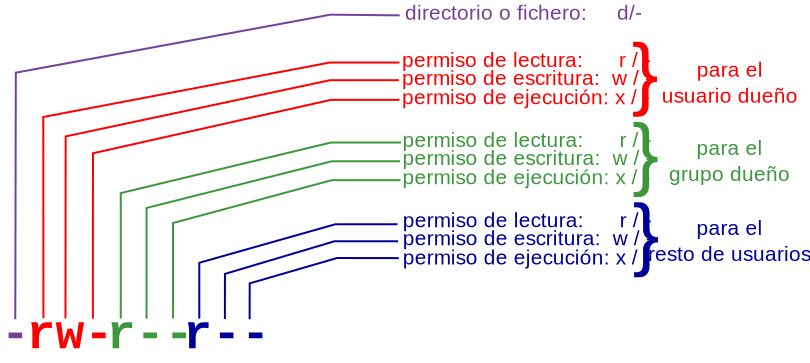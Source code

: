 <?xml version="1.0" encoding="UTF-8"?>
<dia:diagram xmlns:dia="http://www.lysator.liu.se/~alla/dia/">
  <dia:layer name="Fondo" visible="true">
    <dia:object type="Standard - Text" version="1" id="O0">
      <dia:attribute name="obj_pos">
        <dia:point val="8,16"/>
      </dia:attribute>
      <dia:attribute name="obj_bb">
        <dia:rectangle val="7.938,14.116;9.312,17.959"/>
      </dia:attribute>
      <dia:attribute name="text">
        <dia:composite type="text">
          <dia:attribute name="string">
            <dia:string>#-#</dia:string>
          </dia:attribute>
          <dia:attribute name="font">
            <dia:font family="courier new" style="80" name="Courier-Bold"/>
          </dia:attribute>
          <dia:attribute name="height">
            <dia:real val="3"/>
          </dia:attribute>
          <dia:attribute name="pos">
            <dia:point val="8,16"/>
          </dia:attribute>
          <dia:attribute name="color">
            <dia:color val="#764098"/>
          </dia:attribute>
          <dia:attribute name="alignment">
            <dia:enum val="0"/>
          </dia:attribute>
        </dia:composite>
      </dia:attribute>
      <dia:attribute name="valign">
        <dia:enum val="3"/>
      </dia:attribute>
    </dia:object>
    <dia:object type="Standard - Text" version="1" id="O1">
      <dia:attribute name="obj_pos">
        <dia:point val="28.093,10.847"/>
      </dia:attribute>
      <dia:attribute name="obj_bb">
        <dia:rectangle val="28.093,9.96;39.282,11.542"/>
      </dia:attribute>
      <dia:attribute name="text">
        <dia:composite type="text">
          <dia:attribute name="string">
            <dia:string>#permiso de escritura:  w / -#</dia:string>
          </dia:attribute>
          <dia:attribute name="font">
            <dia:font family="arial" style="0" name="Helvetica"/>
          </dia:attribute>
          <dia:attribute name="height">
            <dia:real val="1.3"/>
          </dia:attribute>
          <dia:attribute name="pos">
            <dia:point val="28.093,10.847"/>
          </dia:attribute>
          <dia:attribute name="color">
            <dia:color val="#000099"/>
          </dia:attribute>
          <dia:attribute name="alignment">
            <dia:enum val="0"/>
          </dia:attribute>
        </dia:composite>
      </dia:attribute>
      <dia:attribute name="valign">
        <dia:enum val="3"/>
      </dia:attribute>
    </dia:object>
    <dia:object type="Standard - Text" version="1" id="O2">
      <dia:attribute name="obj_pos">
        <dia:point val="28.093,9.947"/>
      </dia:attribute>
      <dia:attribute name="obj_bb">
        <dia:rectangle val="28.093,9.061;39.174,10.643"/>
      </dia:attribute>
      <dia:attribute name="text">
        <dia:composite type="text">
          <dia:attribute name="string">
            <dia:string>#permiso de lectura:      r / -#</dia:string>
          </dia:attribute>
          <dia:attribute name="font">
            <dia:font family="arial" style="0" name="Helvetica"/>
          </dia:attribute>
          <dia:attribute name="height">
            <dia:real val="1.3"/>
          </dia:attribute>
          <dia:attribute name="pos">
            <dia:point val="28.093,9.947"/>
          </dia:attribute>
          <dia:attribute name="color">
            <dia:color val="#000099"/>
          </dia:attribute>
          <dia:attribute name="alignment">
            <dia:enum val="0"/>
          </dia:attribute>
        </dia:composite>
      </dia:attribute>
      <dia:attribute name="valign">
        <dia:enum val="3"/>
      </dia:attribute>
    </dia:object>
    <dia:object type="Standard - Text" version="1" id="O3">
      <dia:attribute name="obj_pos">
        <dia:point val="28.093,11.811"/>
      </dia:attribute>
      <dia:attribute name="obj_bb">
        <dia:rectangle val="28.093,10.925;39.174,12.507"/>
      </dia:attribute>
      <dia:attribute name="text">
        <dia:composite type="text">
          <dia:attribute name="string">
            <dia:string>#permiso de ejecución: x / -#</dia:string>
          </dia:attribute>
          <dia:attribute name="font">
            <dia:font family="arial" style="0" name="Helvetica"/>
          </dia:attribute>
          <dia:attribute name="height">
            <dia:real val="1.3"/>
          </dia:attribute>
          <dia:attribute name="pos">
            <dia:point val="28.093,11.811"/>
          </dia:attribute>
          <dia:attribute name="color">
            <dia:color val="#000099"/>
          </dia:attribute>
          <dia:attribute name="alignment">
            <dia:enum val="0"/>
          </dia:attribute>
        </dia:composite>
      </dia:attribute>
      <dia:attribute name="valign">
        <dia:enum val="3"/>
      </dia:attribute>
    </dia:object>
    <dia:object type="Standard - PolyLine" version="0" id="O4">
      <dia:attribute name="obj_pos">
        <dia:point val="20.431,14.551"/>
      </dia:attribute>
      <dia:attribute name="obj_bb">
        <dia:rectangle val="20.381,11.438;27.941,14.601"/>
      </dia:attribute>
      <dia:attribute name="poly_points">
        <dia:point val="20.431,14.551"/>
        <dia:point val="20.435,12.756"/>
        <dia:point val="24.8,11.488"/>
        <dia:point val="27.891,11.493"/>
      </dia:attribute>
      <dia:attribute name="line_color">
        <dia:color val="#000099"/>
      </dia:attribute>
    </dia:object>
    <dia:object type="Standard - PolyLine" version="0" id="O5">
      <dia:attribute name="obj_pos">
        <dia:point val="19.195,14.539"/>
      </dia:attribute>
      <dia:attribute name="obj_bb">
        <dia:rectangle val="19.145,10.6;27.907,14.589"/>
      </dia:attribute>
      <dia:attribute name="poly_points">
        <dia:point val="19.195,14.539"/>
        <dia:point val="19.197,12.281"/>
        <dia:point val="24.675,10.65"/>
        <dia:point val="27.857,10.65"/>
      </dia:attribute>
      <dia:attribute name="line_color">
        <dia:color val="#000099"/>
      </dia:attribute>
    </dia:object>
    <dia:object type="Standard - PolyLine" version="0" id="O6">
      <dia:attribute name="obj_pos">
        <dia:point val="17.914,14.519"/>
      </dia:attribute>
      <dia:attribute name="obj_bb">
        <dia:rectangle val="17.864,9.75;27.879,14.569"/>
      </dia:attribute>
      <dia:attribute name="poly_points">
        <dia:point val="17.914,14.519"/>
        <dia:point val="17.916,11.725"/>
        <dia:point val="24.716,9.8"/>
        <dia:point val="27.829,9.8"/>
      </dia:attribute>
      <dia:attribute name="line_color">
        <dia:color val="#000099"/>
      </dia:attribute>
    </dia:object>
    <dia:object type="Standard - Text" version="1" id="O7">
      <dia:attribute name="obj_pos">
        <dia:point val="39.585,11.594"/>
      </dia:attribute>
      <dia:attribute name="obj_bb">
        <dia:rectangle val="39.483,8.189;40.802,14.27"/>
      </dia:attribute>
      <dia:attribute name="text">
        <dia:composite type="text">
          <dia:attribute name="string">
            <dia:string>#}#</dia:string>
          </dia:attribute>
          <dia:attribute name="font">
            <dia:font family="arial" style="0" name="Helvetica"/>
          </dia:attribute>
          <dia:attribute name="height">
            <dia:real val="5"/>
          </dia:attribute>
          <dia:attribute name="pos">
            <dia:point val="39.585,11.594"/>
          </dia:attribute>
          <dia:attribute name="color">
            <dia:color val="#000099"/>
          </dia:attribute>
          <dia:attribute name="alignment">
            <dia:enum val="0"/>
          </dia:attribute>
        </dia:composite>
      </dia:attribute>
      <dia:attribute name="valign">
        <dia:enum val="3"/>
      </dia:attribute>
    </dia:object>
    <dia:object type="Standard - Text" version="1" id="O8">
      <dia:attribute name="obj_pos">
        <dia:point val="44.42,10.34"/>
      </dia:attribute>
      <dia:attribute name="obj_bb">
        <dia:rectangle val="40.784,9.48;48.056,12.283"/>
      </dia:attribute>
      <dia:attribute name="text">
        <dia:composite type="text">
          <dia:attribute name="string">
            <dia:string>#para el
resto de usuarios#</dia:string>
          </dia:attribute>
          <dia:attribute name="font">
            <dia:font family="arial" style="0" name="Helvetica"/>
          </dia:attribute>
          <dia:attribute name="height">
            <dia:real val="1.3"/>
          </dia:attribute>
          <dia:attribute name="pos">
            <dia:point val="44.42,10.34"/>
          </dia:attribute>
          <dia:attribute name="color">
            <dia:color val="#000099"/>
          </dia:attribute>
          <dia:attribute name="alignment">
            <dia:enum val="1"/>
          </dia:attribute>
        </dia:composite>
      </dia:attribute>
      <dia:attribute name="valign">
        <dia:enum val="3"/>
      </dia:attribute>
    </dia:object>
    <dia:object type="Standard - Text" version="1" id="O9">
      <dia:attribute name="obj_pos">
        <dia:point val="28.07,6.839"/>
      </dia:attribute>
      <dia:attribute name="obj_bb">
        <dia:rectangle val="28.07,5.953;39.259,7.535"/>
      </dia:attribute>
      <dia:attribute name="text">
        <dia:composite type="text">
          <dia:attribute name="string">
            <dia:string>#permiso de escritura:  w / -#</dia:string>
          </dia:attribute>
          <dia:attribute name="font">
            <dia:font family="arial" style="0" name="Helvetica"/>
          </dia:attribute>
          <dia:attribute name="height">
            <dia:real val="1.3"/>
          </dia:attribute>
          <dia:attribute name="pos">
            <dia:point val="28.07,6.839"/>
          </dia:attribute>
          <dia:attribute name="color">
            <dia:color val="#3d983d"/>
          </dia:attribute>
          <dia:attribute name="alignment">
            <dia:enum val="0"/>
          </dia:attribute>
        </dia:composite>
      </dia:attribute>
      <dia:attribute name="valign">
        <dia:enum val="3"/>
      </dia:attribute>
    </dia:object>
    <dia:object type="Standard - Text" version="1" id="O10">
      <dia:attribute name="obj_pos">
        <dia:point val="28.07,5.94"/>
      </dia:attribute>
      <dia:attribute name="obj_bb">
        <dia:rectangle val="28.07,5.053;39.152,6.636"/>
      </dia:attribute>
      <dia:attribute name="text">
        <dia:composite type="text">
          <dia:attribute name="string">
            <dia:string>#permiso de lectura:      r / -#</dia:string>
          </dia:attribute>
          <dia:attribute name="font">
            <dia:font family="arial" style="0" name="Helvetica"/>
          </dia:attribute>
          <dia:attribute name="height">
            <dia:real val="1.3"/>
          </dia:attribute>
          <dia:attribute name="pos">
            <dia:point val="28.07,5.94"/>
          </dia:attribute>
          <dia:attribute name="color">
            <dia:color val="#3d983d"/>
          </dia:attribute>
          <dia:attribute name="alignment">
            <dia:enum val="0"/>
          </dia:attribute>
        </dia:composite>
      </dia:attribute>
      <dia:attribute name="valign">
        <dia:enum val="3"/>
      </dia:attribute>
    </dia:object>
    <dia:object type="Standard - Text" version="1" id="O11">
      <dia:attribute name="obj_pos">
        <dia:point val="28.07,7.804"/>
      </dia:attribute>
      <dia:attribute name="obj_bb">
        <dia:rectangle val="28.07,6.917;39.152,8.499"/>
      </dia:attribute>
      <dia:attribute name="text">
        <dia:composite type="text">
          <dia:attribute name="string">
            <dia:string>#permiso de ejecución: x / -#</dia:string>
          </dia:attribute>
          <dia:attribute name="font">
            <dia:font family="arial" style="0" name="Helvetica"/>
          </dia:attribute>
          <dia:attribute name="height">
            <dia:real val="1.3"/>
          </dia:attribute>
          <dia:attribute name="pos">
            <dia:point val="28.07,7.804"/>
          </dia:attribute>
          <dia:attribute name="color">
            <dia:color val="#3d983d"/>
          </dia:attribute>
          <dia:attribute name="alignment">
            <dia:enum val="0"/>
          </dia:attribute>
        </dia:composite>
      </dia:attribute>
      <dia:attribute name="valign">
        <dia:enum val="3"/>
      </dia:attribute>
    </dia:object>
    <dia:object type="Standard - Text" version="1" id="O12">
      <dia:attribute name="obj_pos">
        <dia:point val="39.562,7.586"/>
      </dia:attribute>
      <dia:attribute name="obj_bb">
        <dia:rectangle val="39.46,4.182;40.78,10.263"/>
      </dia:attribute>
      <dia:attribute name="text">
        <dia:composite type="text">
          <dia:attribute name="string">
            <dia:string>#}#</dia:string>
          </dia:attribute>
          <dia:attribute name="font">
            <dia:font family="arial" style="0" name="Helvetica"/>
          </dia:attribute>
          <dia:attribute name="height">
            <dia:real val="5"/>
          </dia:attribute>
          <dia:attribute name="pos">
            <dia:point val="39.562,7.586"/>
          </dia:attribute>
          <dia:attribute name="color">
            <dia:color val="#3d983d"/>
          </dia:attribute>
          <dia:attribute name="alignment">
            <dia:enum val="0"/>
          </dia:attribute>
        </dia:composite>
      </dia:attribute>
      <dia:attribute name="valign">
        <dia:enum val="3"/>
      </dia:attribute>
    </dia:object>
    <dia:object type="Standard - Text" version="1" id="O13">
      <dia:attribute name="obj_pos">
        <dia:point val="44.42,6.332"/>
      </dia:attribute>
      <dia:attribute name="obj_bb">
        <dia:rectangle val="41.758,5.446;47.109,8.328"/>
      </dia:attribute>
      <dia:attribute name="text">
        <dia:composite type="text">
          <dia:attribute name="string">
            <dia:string>#para el
grupo dueño#</dia:string>
          </dia:attribute>
          <dia:attribute name="font">
            <dia:font family="arial" style="0" name="Helvetica"/>
          </dia:attribute>
          <dia:attribute name="height">
            <dia:real val="1.3"/>
          </dia:attribute>
          <dia:attribute name="pos">
            <dia:point val="44.42,6.332"/>
          </dia:attribute>
          <dia:attribute name="color">
            <dia:color val="#3d983d"/>
          </dia:attribute>
          <dia:attribute name="alignment">
            <dia:enum val="1"/>
          </dia:attribute>
        </dia:composite>
      </dia:attribute>
      <dia:attribute name="valign">
        <dia:enum val="3"/>
      </dia:attribute>
    </dia:object>
    <dia:object type="Standard - Text" version="1" id="O14">
      <dia:attribute name="obj_pos">
        <dia:point val="28.047,2.832"/>
      </dia:attribute>
      <dia:attribute name="obj_bb">
        <dia:rectangle val="28.047,1.945;39.237,3.527"/>
      </dia:attribute>
      <dia:attribute name="text">
        <dia:composite type="text">
          <dia:attribute name="string">
            <dia:string>#permiso de escritura:  w / -#</dia:string>
          </dia:attribute>
          <dia:attribute name="font">
            <dia:font family="arial" style="0" name="Helvetica"/>
          </dia:attribute>
          <dia:attribute name="height">
            <dia:real val="1.3"/>
          </dia:attribute>
          <dia:attribute name="pos">
            <dia:point val="28.047,2.832"/>
          </dia:attribute>
          <dia:attribute name="color">
            <dia:color val="#ff0000"/>
          </dia:attribute>
          <dia:attribute name="alignment">
            <dia:enum val="0"/>
          </dia:attribute>
        </dia:composite>
      </dia:attribute>
      <dia:attribute name="valign">
        <dia:enum val="3"/>
      </dia:attribute>
    </dia:object>
    <dia:object type="Standard - Text" version="1" id="O15">
      <dia:attribute name="obj_pos">
        <dia:point val="28.047,1.933"/>
      </dia:attribute>
      <dia:attribute name="obj_bb">
        <dia:rectangle val="28.047,1.046;39.129,2.628"/>
      </dia:attribute>
      <dia:attribute name="text">
        <dia:composite type="text">
          <dia:attribute name="string">
            <dia:string>#permiso de lectura:      r / -#</dia:string>
          </dia:attribute>
          <dia:attribute name="font">
            <dia:font family="arial" style="0" name="Helvetica"/>
          </dia:attribute>
          <dia:attribute name="height">
            <dia:real val="1.3"/>
          </dia:attribute>
          <dia:attribute name="pos">
            <dia:point val="28.047,1.933"/>
          </dia:attribute>
          <dia:attribute name="color">
            <dia:color val="#ff0000"/>
          </dia:attribute>
          <dia:attribute name="alignment">
            <dia:enum val="0"/>
          </dia:attribute>
        </dia:composite>
      </dia:attribute>
      <dia:attribute name="valign">
        <dia:enum val="3"/>
      </dia:attribute>
    </dia:object>
    <dia:object type="Standard - Text" version="1" id="O16">
      <dia:attribute name="obj_pos">
        <dia:point val="28.047,3.796"/>
      </dia:attribute>
      <dia:attribute name="obj_bb">
        <dia:rectangle val="28.047,2.91;39.129,4.492"/>
      </dia:attribute>
      <dia:attribute name="text">
        <dia:composite type="text">
          <dia:attribute name="string">
            <dia:string>#permiso de ejecución: x / -#</dia:string>
          </dia:attribute>
          <dia:attribute name="font">
            <dia:font family="arial" style="0" name="Helvetica"/>
          </dia:attribute>
          <dia:attribute name="height">
            <dia:real val="1.3"/>
          </dia:attribute>
          <dia:attribute name="pos">
            <dia:point val="28.047,3.796"/>
          </dia:attribute>
          <dia:attribute name="color">
            <dia:color val="#ff0000"/>
          </dia:attribute>
          <dia:attribute name="alignment">
            <dia:enum val="0"/>
          </dia:attribute>
        </dia:composite>
      </dia:attribute>
      <dia:attribute name="valign">
        <dia:enum val="3"/>
      </dia:attribute>
    </dia:object>
    <dia:object type="Standard - Text" version="1" id="O17">
      <dia:attribute name="obj_pos">
        <dia:point val="39.54,3.579"/>
      </dia:attribute>
      <dia:attribute name="obj_bb">
        <dia:rectangle val="39.438,0.174;40.757,6.255"/>
      </dia:attribute>
      <dia:attribute name="text">
        <dia:composite type="text">
          <dia:attribute name="string">
            <dia:string>#}#</dia:string>
          </dia:attribute>
          <dia:attribute name="font">
            <dia:font family="arial" style="0" name="Helvetica"/>
          </dia:attribute>
          <dia:attribute name="height">
            <dia:real val="5"/>
          </dia:attribute>
          <dia:attribute name="pos">
            <dia:point val="39.54,3.579"/>
          </dia:attribute>
          <dia:attribute name="color">
            <dia:color val="#ff0000"/>
          </dia:attribute>
          <dia:attribute name="alignment">
            <dia:enum val="0"/>
          </dia:attribute>
        </dia:composite>
      </dia:attribute>
      <dia:attribute name="valign">
        <dia:enum val="3"/>
      </dia:attribute>
    </dia:object>
    <dia:object type="Standard - Text" version="1" id="O18">
      <dia:attribute name="obj_pos">
        <dia:point val="44.433,2.425"/>
      </dia:attribute>
      <dia:attribute name="obj_bb">
        <dia:rectangle val="41.428,1.538;47.465,4.421"/>
      </dia:attribute>
      <dia:attribute name="text">
        <dia:composite type="text">
          <dia:attribute name="string">
            <dia:string>#para el
usuario dueño#</dia:string>
          </dia:attribute>
          <dia:attribute name="font">
            <dia:font family="arial" style="0" name="Helvetica"/>
          </dia:attribute>
          <dia:attribute name="height">
            <dia:real val="1.3"/>
          </dia:attribute>
          <dia:attribute name="pos">
            <dia:point val="44.433,2.425"/>
          </dia:attribute>
          <dia:attribute name="color">
            <dia:color val="#ff0000"/>
          </dia:attribute>
          <dia:attribute name="alignment">
            <dia:enum val="1"/>
          </dia:attribute>
        </dia:composite>
      </dia:attribute>
      <dia:attribute name="valign">
        <dia:enum val="3"/>
      </dia:attribute>
    </dia:object>
    <dia:object type="Standard - PolyLine" version="0" id="O19">
      <dia:attribute name="obj_pos">
        <dia:point val="16.602,14.512"/>
      </dia:attribute>
      <dia:attribute name="obj_bb">
        <dia:rectangle val="16.552,7.546;28.028,14.562"/>
      </dia:attribute>
      <dia:attribute name="poly_points">
        <dia:point val="16.602,14.512"/>
        <dia:point val="16.602,9.737"/>
        <dia:point val="24.531,7.596"/>
        <dia:point val="27.978,7.596"/>
      </dia:attribute>
      <dia:attribute name="line_color">
        <dia:color val="#3d983d"/>
      </dia:attribute>
    </dia:object>
    <dia:object type="Standard - PolyLine" version="0" id="O20">
      <dia:attribute name="obj_pos">
        <dia:point val="15.277,14.521"/>
      </dia:attribute>
      <dia:attribute name="obj_bb">
        <dia:rectangle val="15.226,6.6;28.003,14.571"/>
      </dia:attribute>
      <dia:attribute name="poly_points">
        <dia:point val="15.277,14.521"/>
        <dia:point val="15.278,8.984"/>
        <dia:point val="24.541,6.65"/>
        <dia:point val="27.953,6.65"/>
      </dia:attribute>
      <dia:attribute name="line_color">
        <dia:color val="#3d983d"/>
      </dia:attribute>
    </dia:object>
    <dia:object type="Standard - PolyLine" version="0" id="O21">
      <dia:attribute name="obj_pos">
        <dia:point val="13.988,14.512"/>
      </dia:attribute>
      <dia:attribute name="obj_bb">
        <dia:rectangle val="13.938,5.663;28.05,14.562"/>
      </dia:attribute>
      <dia:attribute name="poly_points">
        <dia:point val="13.988,14.512"/>
        <dia:point val="13.988,8.241"/>
        <dia:point val="24.491,5.713"/>
        <dia:point val="28.0,5.713"/>
      </dia:attribute>
      <dia:attribute name="line_color">
        <dia:color val="#3d983d"/>
      </dia:attribute>
    </dia:object>
    <dia:object type="Standard - PolyLine" version="0" id="O22">
      <dia:attribute name="obj_pos">
        <dia:point val="12.595,14.52"/>
      </dia:attribute>
      <dia:attribute name="obj_bb">
        <dia:rectangle val="12.545,3.531;27.977,14.57"/>
      </dia:attribute>
      <dia:attribute name="poly_points">
        <dia:point val="12.595,14.52"/>
        <dia:point val="12.599,6.25"/>
        <dia:point val="24.488,3.581"/>
        <dia:point val="27.927,3.581"/>
      </dia:attribute>
      <dia:attribute name="line_color">
        <dia:color val="#ff0000"/>
      </dia:attribute>
    </dia:object>
    <dia:object type="Standard - PolyLine" version="0" id="O23">
      <dia:attribute name="obj_pos">
        <dia:point val="11.224,14.51"/>
      </dia:attribute>
      <dia:attribute name="obj_bb">
        <dia:rectangle val="11.174,2.547;27.946,14.56"/>
      </dia:attribute>
      <dia:attribute name="poly_points">
        <dia:point val="11.224,14.51"/>
        <dia:point val="11.233,5.408"/>
        <dia:point val="24.448,2.597"/>
        <dia:point val="27.896,2.597"/>
      </dia:attribute>
      <dia:attribute name="line_color">
        <dia:color val="#ff0000"/>
      </dia:attribute>
    </dia:object>
    <dia:object type="Standard - PolyLine" version="0" id="O24">
      <dia:attribute name="obj_pos">
        <dia:point val="10.121,14.496"/>
      </dia:attribute>
      <dia:attribute name="obj_bb">
        <dia:rectangle val="10.062,1.664;27.97,14.546"/>
      </dia:attribute>
      <dia:attribute name="poly_points">
        <dia:point val="10.121,14.496"/>
        <dia:point val="10.113,4.436"/>
        <dia:point val="24.437,1.714"/>
        <dia:point val="27.92,1.714"/>
      </dia:attribute>
      <dia:attribute name="line_color">
        <dia:color val="#ff0000"/>
      </dia:attribute>
    </dia:object>
    <dia:object type="Standard - Text" version="1" id="O25">
      <dia:attribute name="obj_pos">
        <dia:point val="28.196,-0.42"/>
      </dia:attribute>
      <dia:attribute name="obj_bb">
        <dia:rectangle val="28.196,-1.307;38.698,0.275"/>
      </dia:attribute>
      <dia:attribute name="text">
        <dia:composite type="text">
          <dia:attribute name="string">
            <dia:string>#directorio o fichero:     d/-#</dia:string>
          </dia:attribute>
          <dia:attribute name="font">
            <dia:font family="arial" style="0" name="Helvetica"/>
          </dia:attribute>
          <dia:attribute name="height">
            <dia:real val="1.3"/>
          </dia:attribute>
          <dia:attribute name="pos">
            <dia:point val="28.196,-0.42"/>
          </dia:attribute>
          <dia:attribute name="color">
            <dia:color val="#764098"/>
          </dia:attribute>
          <dia:attribute name="alignment">
            <dia:enum val="0"/>
          </dia:attribute>
        </dia:composite>
      </dia:attribute>
      <dia:attribute name="valign">
        <dia:enum val="3"/>
      </dia:attribute>
    </dia:object>
    <dia:object type="Standard - PolyLine" version="0" id="O26">
      <dia:attribute name="obj_pos">
        <dia:point val="8.714,14.548"/>
      </dia:attribute>
      <dia:attribute name="obj_bb">
        <dia:rectangle val="8.664,-0.73;27.99,14.598"/>
      </dia:attribute>
      <dia:attribute name="poly_points">
        <dia:point val="8.714,14.548"/>
        <dia:point val="8.741,2.22"/>
        <dia:point val="24.474,-0.68"/>
        <dia:point val="27.939,-0.644"/>
      </dia:attribute>
      <dia:attribute name="line_color">
        <dia:color val="#764098"/>
      </dia:attribute>
    </dia:object>
    <dia:object type="Standard - Text" version="1" id="O27">
      <dia:attribute name="obj_pos">
        <dia:point val="9.28,16"/>
      </dia:attribute>
      <dia:attribute name="obj_bb">
        <dia:rectangle val="9.28,14.116;13.279,17.959"/>
      </dia:attribute>
      <dia:attribute name="text">
        <dia:composite type="text">
          <dia:attribute name="string">
            <dia:string>#rw-#</dia:string>
          </dia:attribute>
          <dia:attribute name="font">
            <dia:font family="courier new" style="80" name="Courier-Bold"/>
          </dia:attribute>
          <dia:attribute name="height">
            <dia:real val="3"/>
          </dia:attribute>
          <dia:attribute name="pos">
            <dia:point val="9.28,16"/>
          </dia:attribute>
          <dia:attribute name="color">
            <dia:color val="#ff0000"/>
          </dia:attribute>
          <dia:attribute name="alignment">
            <dia:enum val="0"/>
          </dia:attribute>
        </dia:composite>
      </dia:attribute>
      <dia:attribute name="valign">
        <dia:enum val="3"/>
      </dia:attribute>
    </dia:object>
    <dia:object type="Standard - Text" version="1" id="O28">
      <dia:attribute name="obj_pos">
        <dia:point val="13.282,16"/>
      </dia:attribute>
      <dia:attribute name="obj_bb">
        <dia:rectangle val="13.282,14.116;17.282,17.959"/>
      </dia:attribute>
      <dia:attribute name="text">
        <dia:composite type="text">
          <dia:attribute name="string">
            <dia:string>#r--#</dia:string>
          </dia:attribute>
          <dia:attribute name="font">
            <dia:font family="courier new" style="80" name="Courier-Bold"/>
          </dia:attribute>
          <dia:attribute name="height">
            <dia:real val="3"/>
          </dia:attribute>
          <dia:attribute name="pos">
            <dia:point val="13.282,16"/>
          </dia:attribute>
          <dia:attribute name="color">
            <dia:color val="#3d983d"/>
          </dia:attribute>
          <dia:attribute name="alignment">
            <dia:enum val="0"/>
          </dia:attribute>
        </dia:composite>
      </dia:attribute>
      <dia:attribute name="valign">
        <dia:enum val="3"/>
      </dia:attribute>
    </dia:object>
    <dia:object type="Standard - Text" version="1" id="O29">
      <dia:attribute name="obj_pos">
        <dia:point val="17.108,16"/>
      </dia:attribute>
      <dia:attribute name="obj_bb">
        <dia:rectangle val="17.108,14.116;21.107,17.959"/>
      </dia:attribute>
      <dia:attribute name="text">
        <dia:composite type="text">
          <dia:attribute name="string">
            <dia:string>#r--#</dia:string>
          </dia:attribute>
          <dia:attribute name="font">
            <dia:font family="courier new" style="80" name="Courier-Bold"/>
          </dia:attribute>
          <dia:attribute name="height">
            <dia:real val="3"/>
          </dia:attribute>
          <dia:attribute name="pos">
            <dia:point val="17.108,16"/>
          </dia:attribute>
          <dia:attribute name="color">
            <dia:color val="#000099"/>
          </dia:attribute>
          <dia:attribute name="alignment">
            <dia:enum val="0"/>
          </dia:attribute>
        </dia:composite>
      </dia:attribute>
      <dia:attribute name="valign">
        <dia:enum val="3"/>
      </dia:attribute>
    </dia:object>
  </dia:layer>
</dia:diagram>
